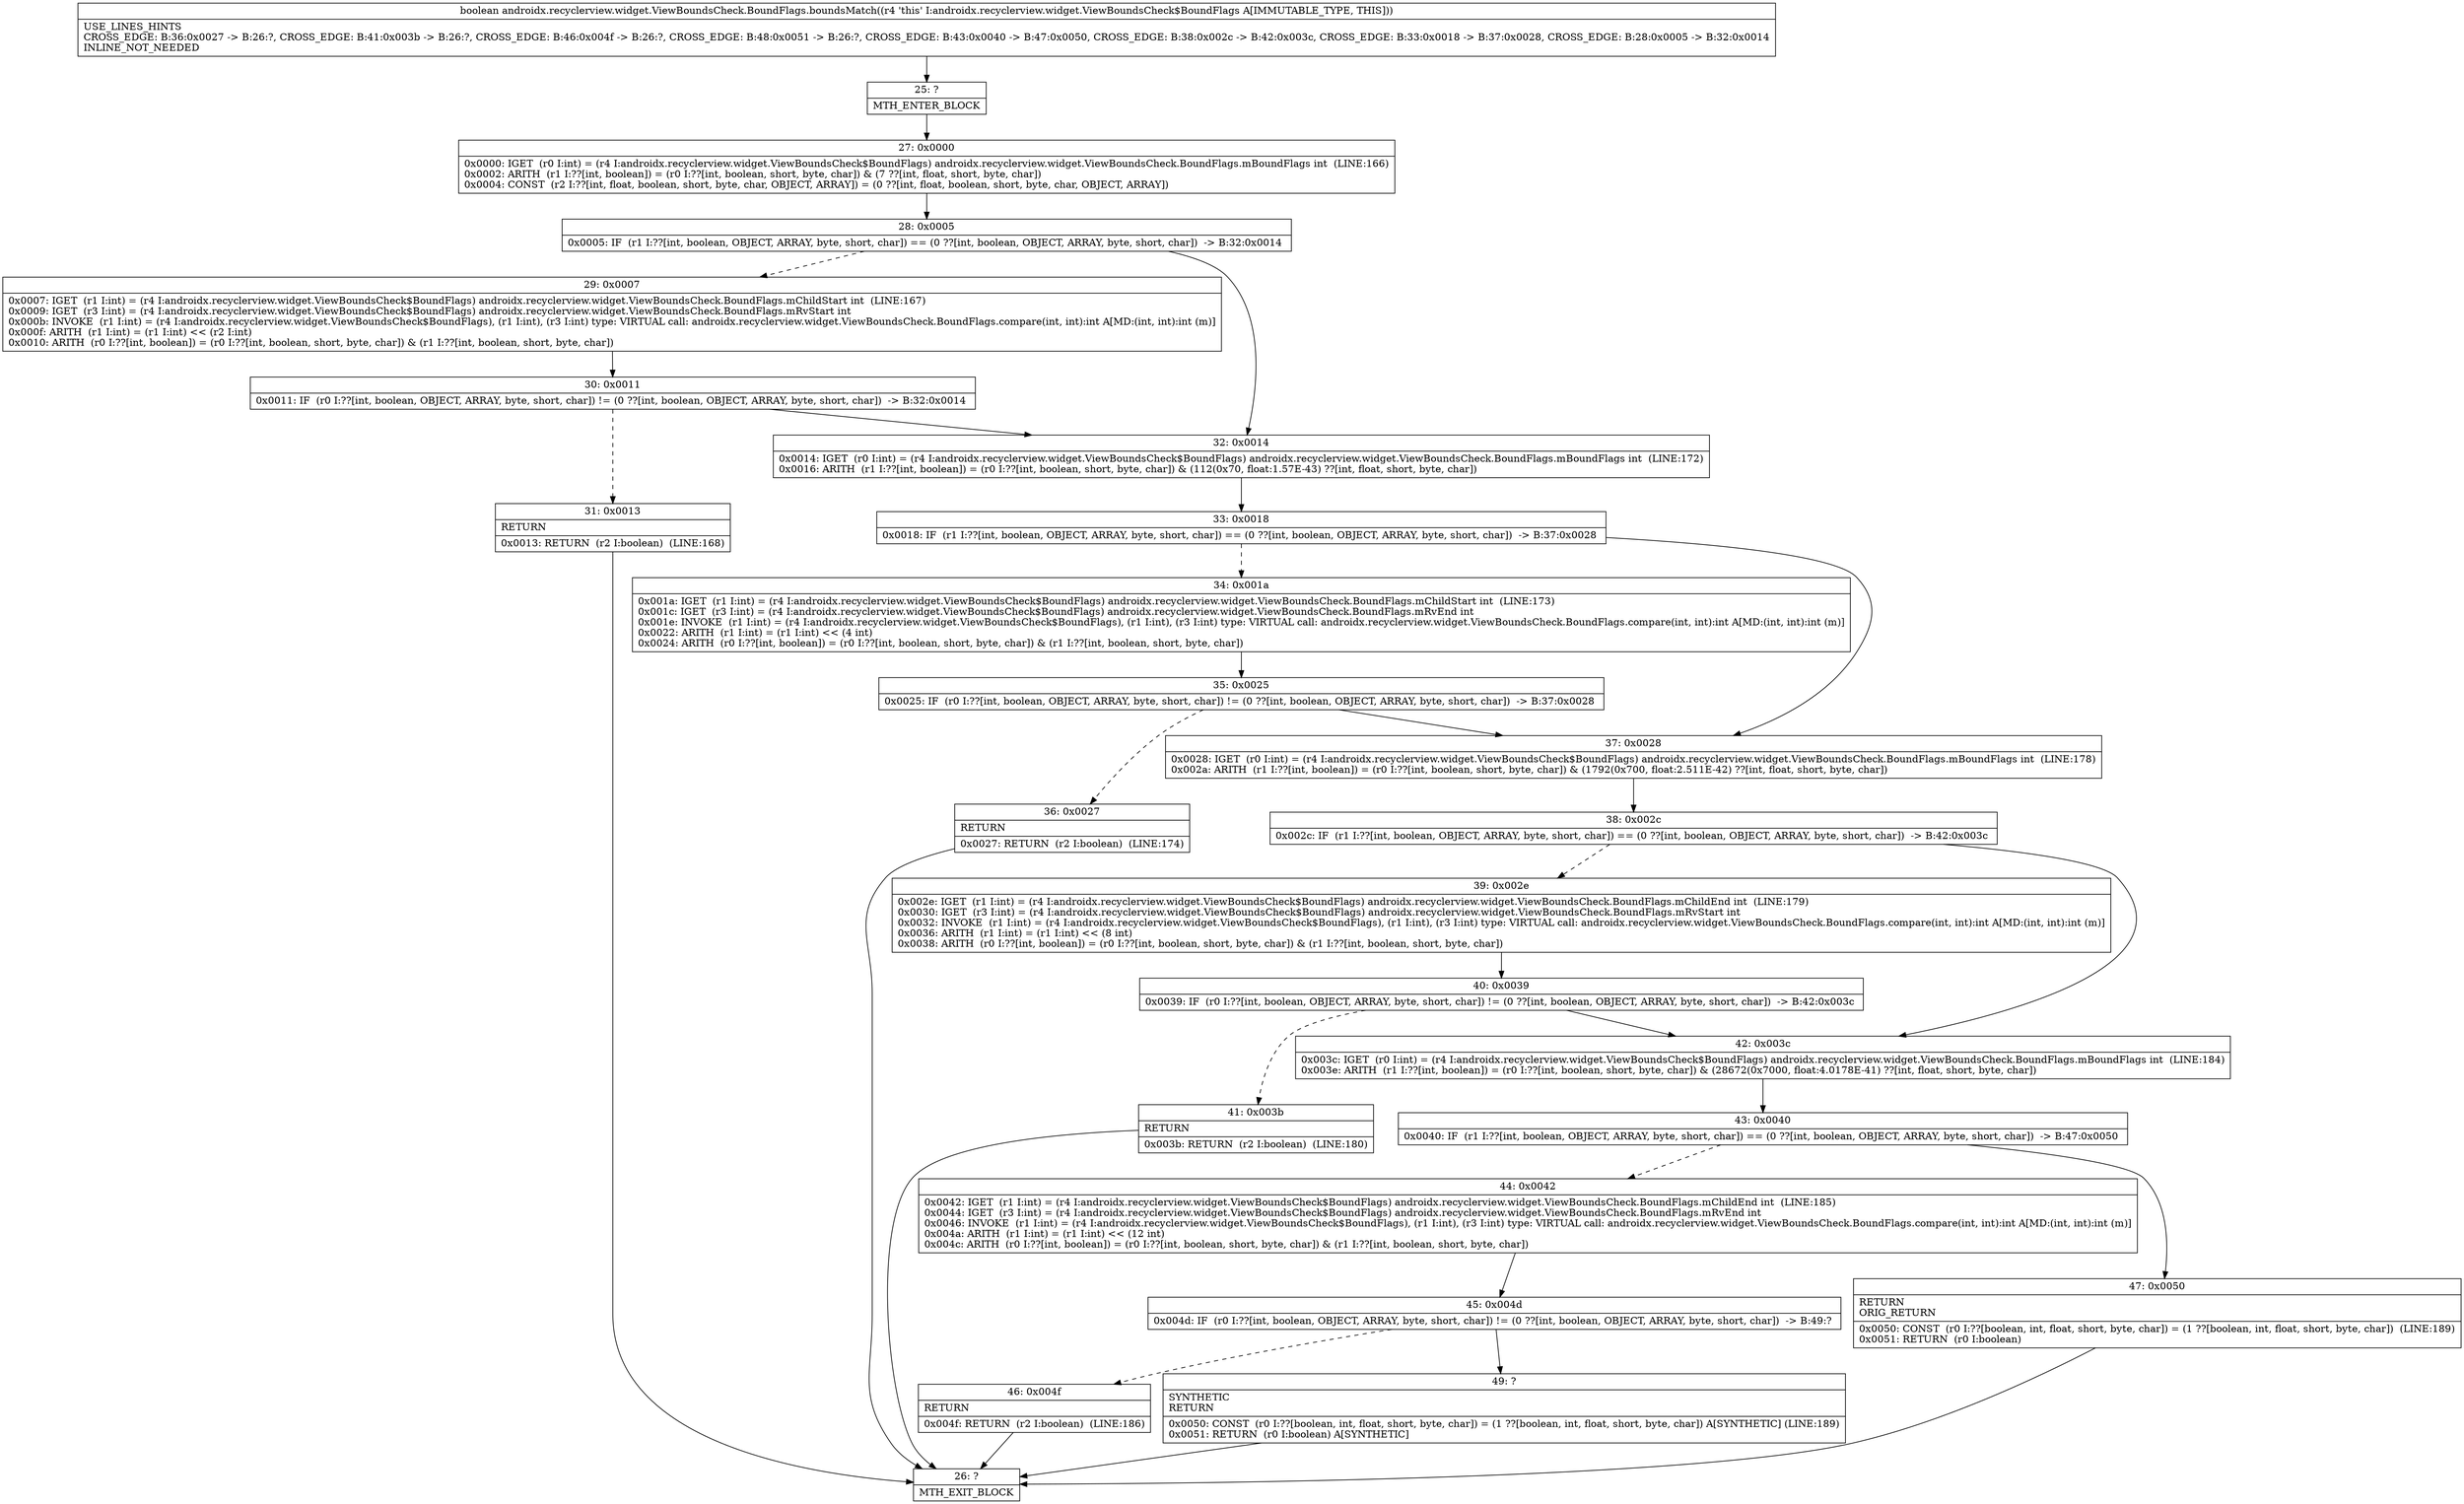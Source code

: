digraph "CFG forandroidx.recyclerview.widget.ViewBoundsCheck.BoundFlags.boundsMatch()Z" {
Node_25 [shape=record,label="{25\:\ ?|MTH_ENTER_BLOCK\l}"];
Node_27 [shape=record,label="{27\:\ 0x0000|0x0000: IGET  (r0 I:int) = (r4 I:androidx.recyclerview.widget.ViewBoundsCheck$BoundFlags) androidx.recyclerview.widget.ViewBoundsCheck.BoundFlags.mBoundFlags int  (LINE:166)\l0x0002: ARITH  (r1 I:??[int, boolean]) = (r0 I:??[int, boolean, short, byte, char]) & (7 ??[int, float, short, byte, char]) \l0x0004: CONST  (r2 I:??[int, float, boolean, short, byte, char, OBJECT, ARRAY]) = (0 ??[int, float, boolean, short, byte, char, OBJECT, ARRAY]) \l}"];
Node_28 [shape=record,label="{28\:\ 0x0005|0x0005: IF  (r1 I:??[int, boolean, OBJECT, ARRAY, byte, short, char]) == (0 ??[int, boolean, OBJECT, ARRAY, byte, short, char])  \-\> B:32:0x0014 \l}"];
Node_29 [shape=record,label="{29\:\ 0x0007|0x0007: IGET  (r1 I:int) = (r4 I:androidx.recyclerview.widget.ViewBoundsCheck$BoundFlags) androidx.recyclerview.widget.ViewBoundsCheck.BoundFlags.mChildStart int  (LINE:167)\l0x0009: IGET  (r3 I:int) = (r4 I:androidx.recyclerview.widget.ViewBoundsCheck$BoundFlags) androidx.recyclerview.widget.ViewBoundsCheck.BoundFlags.mRvStart int \l0x000b: INVOKE  (r1 I:int) = (r4 I:androidx.recyclerview.widget.ViewBoundsCheck$BoundFlags), (r1 I:int), (r3 I:int) type: VIRTUAL call: androidx.recyclerview.widget.ViewBoundsCheck.BoundFlags.compare(int, int):int A[MD:(int, int):int (m)]\l0x000f: ARITH  (r1 I:int) = (r1 I:int) \<\< (r2 I:int) \l0x0010: ARITH  (r0 I:??[int, boolean]) = (r0 I:??[int, boolean, short, byte, char]) & (r1 I:??[int, boolean, short, byte, char]) \l}"];
Node_30 [shape=record,label="{30\:\ 0x0011|0x0011: IF  (r0 I:??[int, boolean, OBJECT, ARRAY, byte, short, char]) != (0 ??[int, boolean, OBJECT, ARRAY, byte, short, char])  \-\> B:32:0x0014 \l}"];
Node_31 [shape=record,label="{31\:\ 0x0013|RETURN\l|0x0013: RETURN  (r2 I:boolean)  (LINE:168)\l}"];
Node_26 [shape=record,label="{26\:\ ?|MTH_EXIT_BLOCK\l}"];
Node_32 [shape=record,label="{32\:\ 0x0014|0x0014: IGET  (r0 I:int) = (r4 I:androidx.recyclerview.widget.ViewBoundsCheck$BoundFlags) androidx.recyclerview.widget.ViewBoundsCheck.BoundFlags.mBoundFlags int  (LINE:172)\l0x0016: ARITH  (r1 I:??[int, boolean]) = (r0 I:??[int, boolean, short, byte, char]) & (112(0x70, float:1.57E\-43) ??[int, float, short, byte, char]) \l}"];
Node_33 [shape=record,label="{33\:\ 0x0018|0x0018: IF  (r1 I:??[int, boolean, OBJECT, ARRAY, byte, short, char]) == (0 ??[int, boolean, OBJECT, ARRAY, byte, short, char])  \-\> B:37:0x0028 \l}"];
Node_34 [shape=record,label="{34\:\ 0x001a|0x001a: IGET  (r1 I:int) = (r4 I:androidx.recyclerview.widget.ViewBoundsCheck$BoundFlags) androidx.recyclerview.widget.ViewBoundsCheck.BoundFlags.mChildStart int  (LINE:173)\l0x001c: IGET  (r3 I:int) = (r4 I:androidx.recyclerview.widget.ViewBoundsCheck$BoundFlags) androidx.recyclerview.widget.ViewBoundsCheck.BoundFlags.mRvEnd int \l0x001e: INVOKE  (r1 I:int) = (r4 I:androidx.recyclerview.widget.ViewBoundsCheck$BoundFlags), (r1 I:int), (r3 I:int) type: VIRTUAL call: androidx.recyclerview.widget.ViewBoundsCheck.BoundFlags.compare(int, int):int A[MD:(int, int):int (m)]\l0x0022: ARITH  (r1 I:int) = (r1 I:int) \<\< (4 int) \l0x0024: ARITH  (r0 I:??[int, boolean]) = (r0 I:??[int, boolean, short, byte, char]) & (r1 I:??[int, boolean, short, byte, char]) \l}"];
Node_35 [shape=record,label="{35\:\ 0x0025|0x0025: IF  (r0 I:??[int, boolean, OBJECT, ARRAY, byte, short, char]) != (0 ??[int, boolean, OBJECT, ARRAY, byte, short, char])  \-\> B:37:0x0028 \l}"];
Node_36 [shape=record,label="{36\:\ 0x0027|RETURN\l|0x0027: RETURN  (r2 I:boolean)  (LINE:174)\l}"];
Node_37 [shape=record,label="{37\:\ 0x0028|0x0028: IGET  (r0 I:int) = (r4 I:androidx.recyclerview.widget.ViewBoundsCheck$BoundFlags) androidx.recyclerview.widget.ViewBoundsCheck.BoundFlags.mBoundFlags int  (LINE:178)\l0x002a: ARITH  (r1 I:??[int, boolean]) = (r0 I:??[int, boolean, short, byte, char]) & (1792(0x700, float:2.511E\-42) ??[int, float, short, byte, char]) \l}"];
Node_38 [shape=record,label="{38\:\ 0x002c|0x002c: IF  (r1 I:??[int, boolean, OBJECT, ARRAY, byte, short, char]) == (0 ??[int, boolean, OBJECT, ARRAY, byte, short, char])  \-\> B:42:0x003c \l}"];
Node_39 [shape=record,label="{39\:\ 0x002e|0x002e: IGET  (r1 I:int) = (r4 I:androidx.recyclerview.widget.ViewBoundsCheck$BoundFlags) androidx.recyclerview.widget.ViewBoundsCheck.BoundFlags.mChildEnd int  (LINE:179)\l0x0030: IGET  (r3 I:int) = (r4 I:androidx.recyclerview.widget.ViewBoundsCheck$BoundFlags) androidx.recyclerview.widget.ViewBoundsCheck.BoundFlags.mRvStart int \l0x0032: INVOKE  (r1 I:int) = (r4 I:androidx.recyclerview.widget.ViewBoundsCheck$BoundFlags), (r1 I:int), (r3 I:int) type: VIRTUAL call: androidx.recyclerview.widget.ViewBoundsCheck.BoundFlags.compare(int, int):int A[MD:(int, int):int (m)]\l0x0036: ARITH  (r1 I:int) = (r1 I:int) \<\< (8 int) \l0x0038: ARITH  (r0 I:??[int, boolean]) = (r0 I:??[int, boolean, short, byte, char]) & (r1 I:??[int, boolean, short, byte, char]) \l}"];
Node_40 [shape=record,label="{40\:\ 0x0039|0x0039: IF  (r0 I:??[int, boolean, OBJECT, ARRAY, byte, short, char]) != (0 ??[int, boolean, OBJECT, ARRAY, byte, short, char])  \-\> B:42:0x003c \l}"];
Node_41 [shape=record,label="{41\:\ 0x003b|RETURN\l|0x003b: RETURN  (r2 I:boolean)  (LINE:180)\l}"];
Node_42 [shape=record,label="{42\:\ 0x003c|0x003c: IGET  (r0 I:int) = (r4 I:androidx.recyclerview.widget.ViewBoundsCheck$BoundFlags) androidx.recyclerview.widget.ViewBoundsCheck.BoundFlags.mBoundFlags int  (LINE:184)\l0x003e: ARITH  (r1 I:??[int, boolean]) = (r0 I:??[int, boolean, short, byte, char]) & (28672(0x7000, float:4.0178E\-41) ??[int, float, short, byte, char]) \l}"];
Node_43 [shape=record,label="{43\:\ 0x0040|0x0040: IF  (r1 I:??[int, boolean, OBJECT, ARRAY, byte, short, char]) == (0 ??[int, boolean, OBJECT, ARRAY, byte, short, char])  \-\> B:47:0x0050 \l}"];
Node_44 [shape=record,label="{44\:\ 0x0042|0x0042: IGET  (r1 I:int) = (r4 I:androidx.recyclerview.widget.ViewBoundsCheck$BoundFlags) androidx.recyclerview.widget.ViewBoundsCheck.BoundFlags.mChildEnd int  (LINE:185)\l0x0044: IGET  (r3 I:int) = (r4 I:androidx.recyclerview.widget.ViewBoundsCheck$BoundFlags) androidx.recyclerview.widget.ViewBoundsCheck.BoundFlags.mRvEnd int \l0x0046: INVOKE  (r1 I:int) = (r4 I:androidx.recyclerview.widget.ViewBoundsCheck$BoundFlags), (r1 I:int), (r3 I:int) type: VIRTUAL call: androidx.recyclerview.widget.ViewBoundsCheck.BoundFlags.compare(int, int):int A[MD:(int, int):int (m)]\l0x004a: ARITH  (r1 I:int) = (r1 I:int) \<\< (12 int) \l0x004c: ARITH  (r0 I:??[int, boolean]) = (r0 I:??[int, boolean, short, byte, char]) & (r1 I:??[int, boolean, short, byte, char]) \l}"];
Node_45 [shape=record,label="{45\:\ 0x004d|0x004d: IF  (r0 I:??[int, boolean, OBJECT, ARRAY, byte, short, char]) != (0 ??[int, boolean, OBJECT, ARRAY, byte, short, char])  \-\> B:49:? \l}"];
Node_46 [shape=record,label="{46\:\ 0x004f|RETURN\l|0x004f: RETURN  (r2 I:boolean)  (LINE:186)\l}"];
Node_49 [shape=record,label="{49\:\ ?|SYNTHETIC\lRETURN\l|0x0050: CONST  (r0 I:??[boolean, int, float, short, byte, char]) = (1 ??[boolean, int, float, short, byte, char]) A[SYNTHETIC] (LINE:189)\l0x0051: RETURN  (r0 I:boolean) A[SYNTHETIC]\l}"];
Node_47 [shape=record,label="{47\:\ 0x0050|RETURN\lORIG_RETURN\l|0x0050: CONST  (r0 I:??[boolean, int, float, short, byte, char]) = (1 ??[boolean, int, float, short, byte, char])  (LINE:189)\l0x0051: RETURN  (r0 I:boolean) \l}"];
MethodNode[shape=record,label="{boolean androidx.recyclerview.widget.ViewBoundsCheck.BoundFlags.boundsMatch((r4 'this' I:androidx.recyclerview.widget.ViewBoundsCheck$BoundFlags A[IMMUTABLE_TYPE, THIS]))  | USE_LINES_HINTS\lCROSS_EDGE: B:36:0x0027 \-\> B:26:?, CROSS_EDGE: B:41:0x003b \-\> B:26:?, CROSS_EDGE: B:46:0x004f \-\> B:26:?, CROSS_EDGE: B:48:0x0051 \-\> B:26:?, CROSS_EDGE: B:43:0x0040 \-\> B:47:0x0050, CROSS_EDGE: B:38:0x002c \-\> B:42:0x003c, CROSS_EDGE: B:33:0x0018 \-\> B:37:0x0028, CROSS_EDGE: B:28:0x0005 \-\> B:32:0x0014\lINLINE_NOT_NEEDED\l}"];
MethodNode -> Node_25;Node_25 -> Node_27;
Node_27 -> Node_28;
Node_28 -> Node_29[style=dashed];
Node_28 -> Node_32;
Node_29 -> Node_30;
Node_30 -> Node_31[style=dashed];
Node_30 -> Node_32;
Node_31 -> Node_26;
Node_32 -> Node_33;
Node_33 -> Node_34[style=dashed];
Node_33 -> Node_37;
Node_34 -> Node_35;
Node_35 -> Node_36[style=dashed];
Node_35 -> Node_37;
Node_36 -> Node_26;
Node_37 -> Node_38;
Node_38 -> Node_39[style=dashed];
Node_38 -> Node_42;
Node_39 -> Node_40;
Node_40 -> Node_41[style=dashed];
Node_40 -> Node_42;
Node_41 -> Node_26;
Node_42 -> Node_43;
Node_43 -> Node_44[style=dashed];
Node_43 -> Node_47;
Node_44 -> Node_45;
Node_45 -> Node_46[style=dashed];
Node_45 -> Node_49;
Node_46 -> Node_26;
Node_49 -> Node_26;
Node_47 -> Node_26;
}

